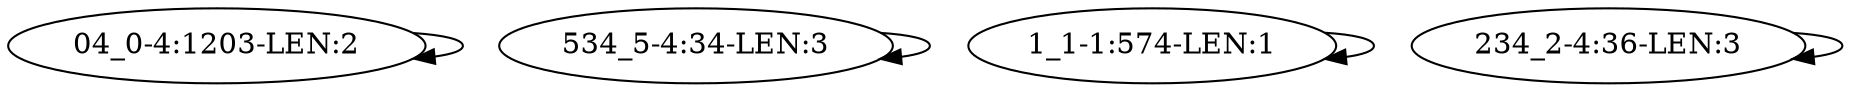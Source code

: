digraph G {
    "04_0-4:1203-LEN:2" -> "04_0-4:1203-LEN:2";
    "534_5-4:34-LEN:3" -> "534_5-4:34-LEN:3";
    "1_1-1:574-LEN:1" -> "1_1-1:574-LEN:1";
    "234_2-4:36-LEN:3" -> "234_2-4:36-LEN:3";
}

